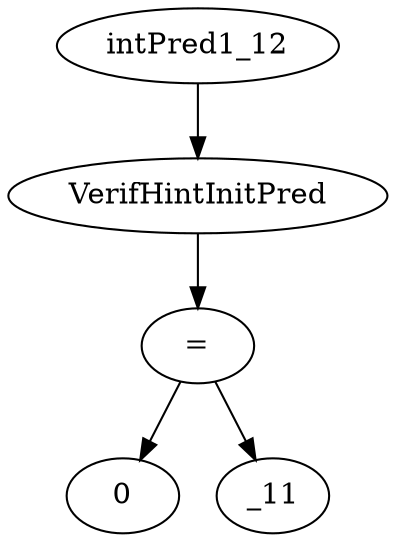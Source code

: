 digraph dag {
0 [label="intPred1_12"];
1 [label="VerifHintInitPred"];
2 [label="="];
3 [label="0"];
4 [label="_11"];
"0" -> "1"[label=""]
"1" -> "2"[label=""]
"2" -> "4"[label=""]
"2" -> "3"[label=""]
}
